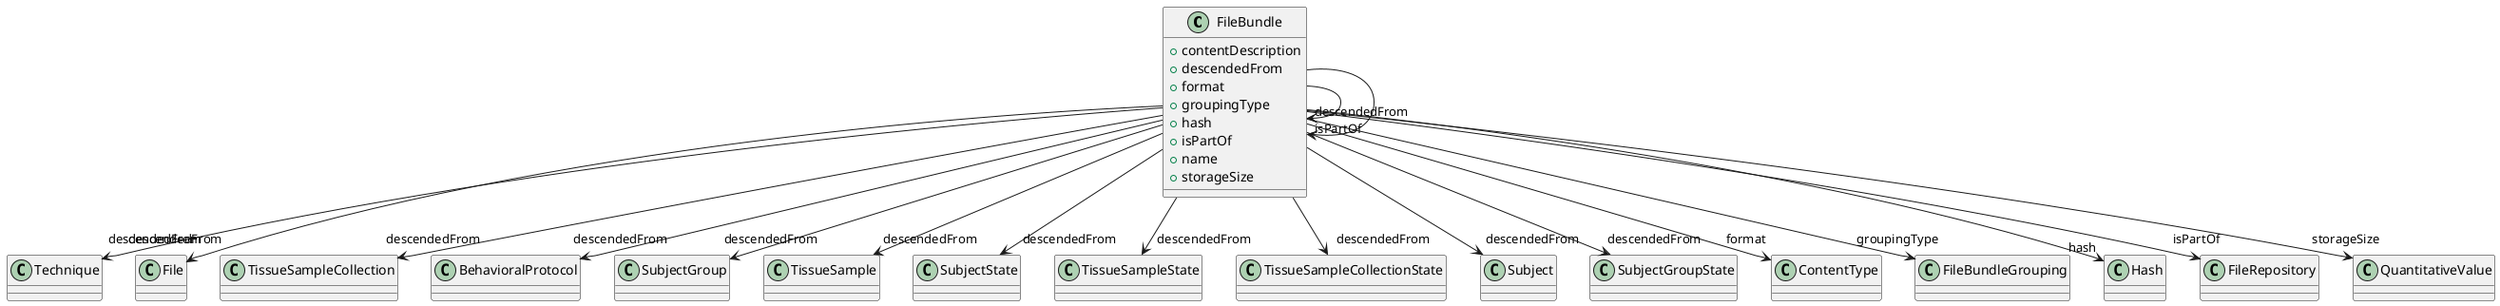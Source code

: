 @startuml
class FileBundle {
+contentDescription
+descendedFrom
+format
+groupingType
+hash
+isPartOf
+name
+storageSize

}
FileBundle -d-> "descendedFrom" Technique
FileBundle -d-> "descendedFrom" File
FileBundle -d-> "descendedFrom" FileBundle
FileBundle -d-> "descendedFrom" TissueSampleCollection
FileBundle -d-> "descendedFrom" BehavioralProtocol
FileBundle -d-> "descendedFrom" SubjectGroup
FileBundle -d-> "descendedFrom" TissueSample
FileBundle -d-> "descendedFrom" SubjectState
FileBundle -d-> "descendedFrom" TissueSampleState
FileBundle -d-> "descendedFrom" TissueSampleCollectionState
FileBundle -d-> "descendedFrom" Subject
FileBundle -d-> "descendedFrom" SubjectGroupState
FileBundle -d-> "format" ContentType
FileBundle -d-> "groupingType" FileBundleGrouping
FileBundle -d-> "hash" Hash
FileBundle -d-> "isPartOf" FileBundle
FileBundle -d-> "isPartOf" FileRepository
FileBundle -d-> "storageSize" QuantitativeValue

@enduml